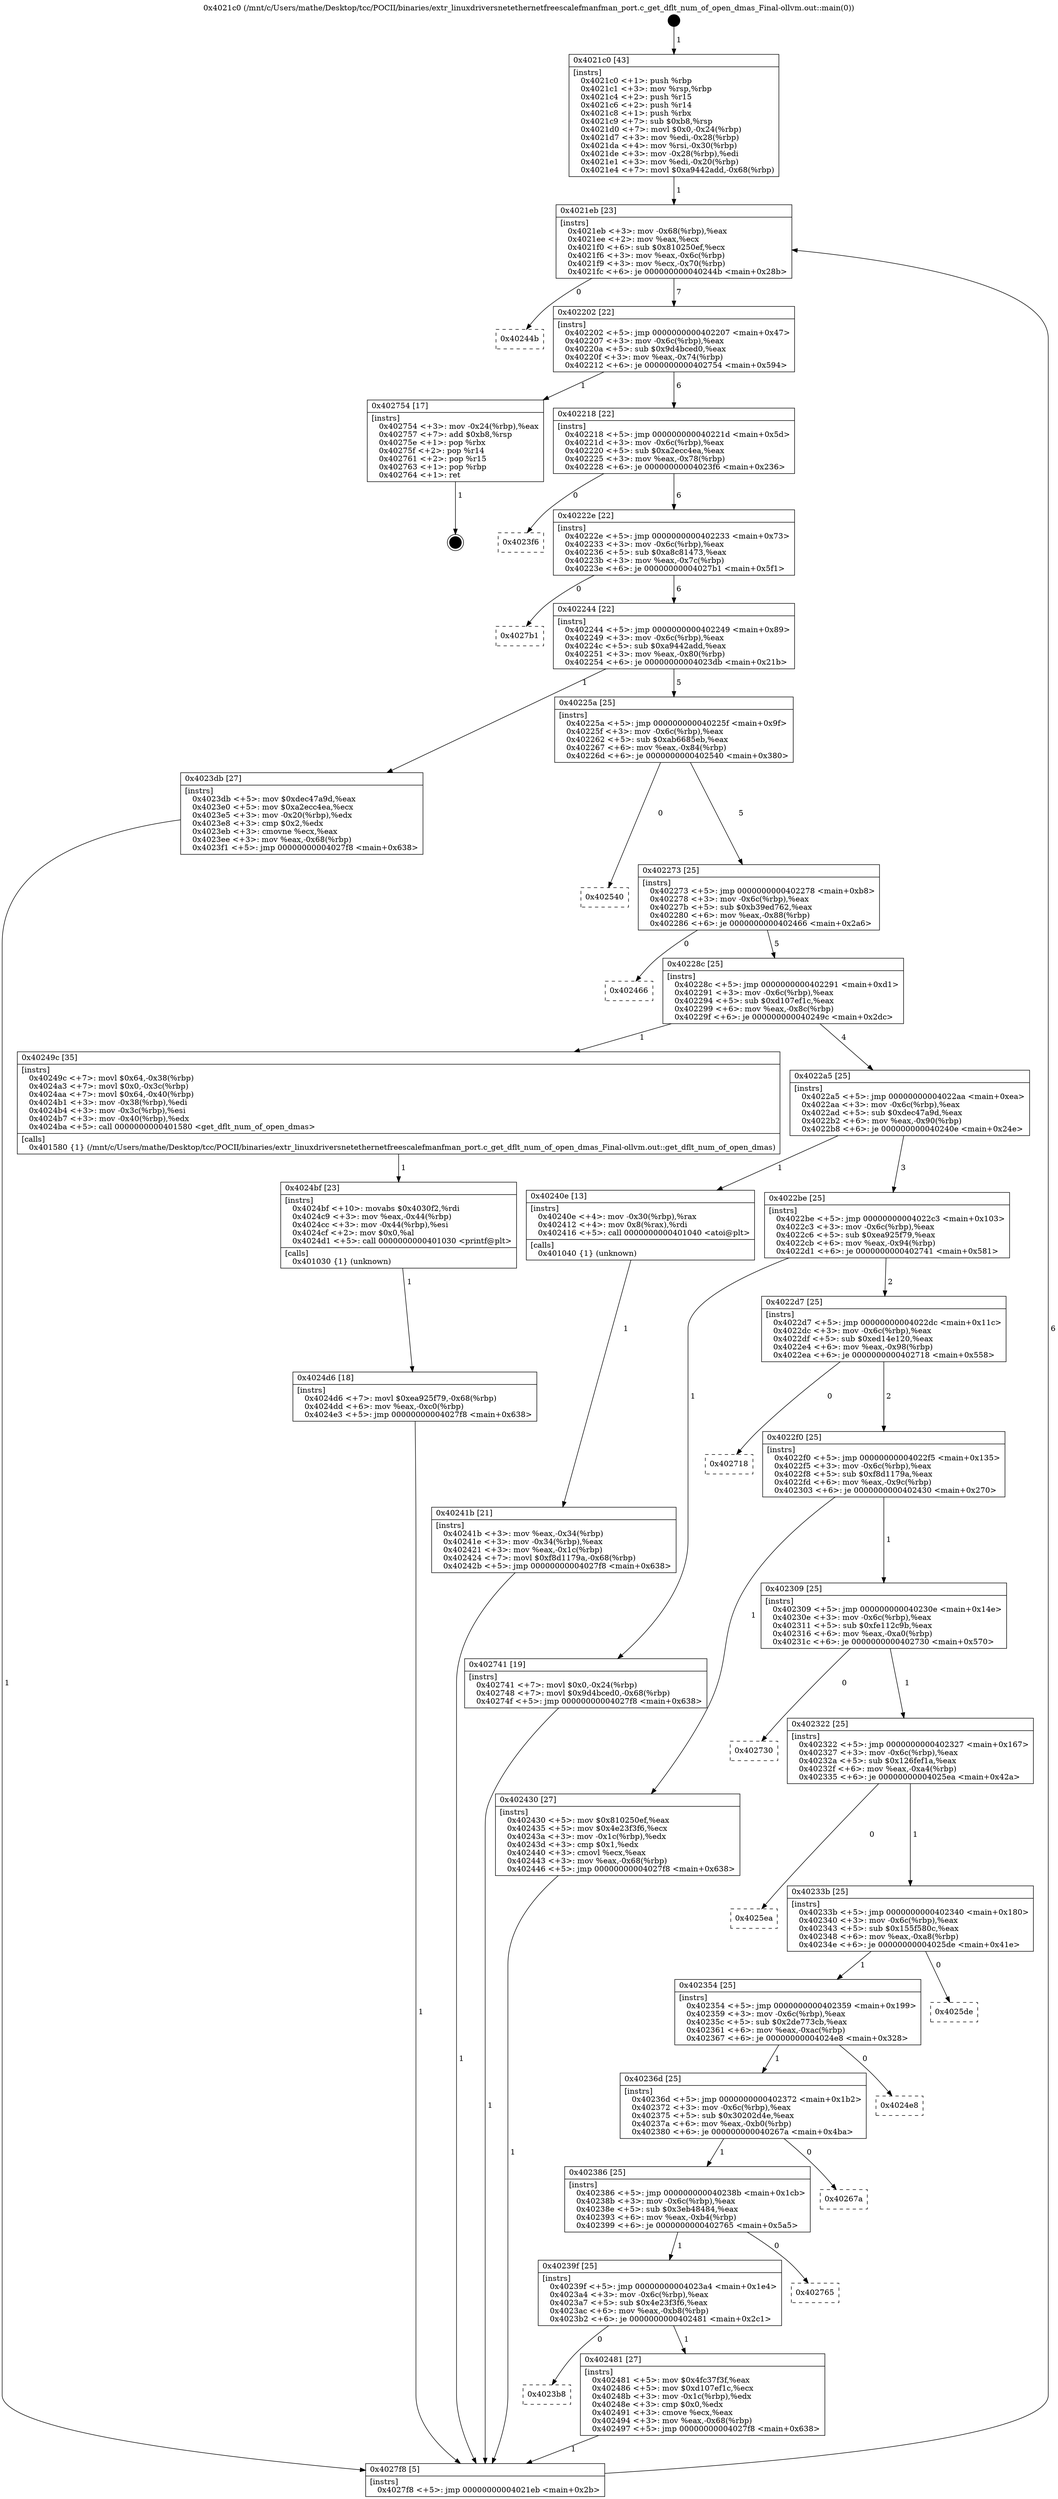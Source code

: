 digraph "0x4021c0" {
  label = "0x4021c0 (/mnt/c/Users/mathe/Desktop/tcc/POCII/binaries/extr_linuxdriversnetethernetfreescalefmanfman_port.c_get_dflt_num_of_open_dmas_Final-ollvm.out::main(0))"
  labelloc = "t"
  node[shape=record]

  Entry [label="",width=0.3,height=0.3,shape=circle,fillcolor=black,style=filled]
  "0x4021eb" [label="{
     0x4021eb [23]\l
     | [instrs]\l
     &nbsp;&nbsp;0x4021eb \<+3\>: mov -0x68(%rbp),%eax\l
     &nbsp;&nbsp;0x4021ee \<+2\>: mov %eax,%ecx\l
     &nbsp;&nbsp;0x4021f0 \<+6\>: sub $0x810250ef,%ecx\l
     &nbsp;&nbsp;0x4021f6 \<+3\>: mov %eax,-0x6c(%rbp)\l
     &nbsp;&nbsp;0x4021f9 \<+3\>: mov %ecx,-0x70(%rbp)\l
     &nbsp;&nbsp;0x4021fc \<+6\>: je 000000000040244b \<main+0x28b\>\l
  }"]
  "0x40244b" [label="{
     0x40244b\l
  }", style=dashed]
  "0x402202" [label="{
     0x402202 [22]\l
     | [instrs]\l
     &nbsp;&nbsp;0x402202 \<+5\>: jmp 0000000000402207 \<main+0x47\>\l
     &nbsp;&nbsp;0x402207 \<+3\>: mov -0x6c(%rbp),%eax\l
     &nbsp;&nbsp;0x40220a \<+5\>: sub $0x9d4bced0,%eax\l
     &nbsp;&nbsp;0x40220f \<+3\>: mov %eax,-0x74(%rbp)\l
     &nbsp;&nbsp;0x402212 \<+6\>: je 0000000000402754 \<main+0x594\>\l
  }"]
  Exit [label="",width=0.3,height=0.3,shape=circle,fillcolor=black,style=filled,peripheries=2]
  "0x402754" [label="{
     0x402754 [17]\l
     | [instrs]\l
     &nbsp;&nbsp;0x402754 \<+3\>: mov -0x24(%rbp),%eax\l
     &nbsp;&nbsp;0x402757 \<+7\>: add $0xb8,%rsp\l
     &nbsp;&nbsp;0x40275e \<+1\>: pop %rbx\l
     &nbsp;&nbsp;0x40275f \<+2\>: pop %r14\l
     &nbsp;&nbsp;0x402761 \<+2\>: pop %r15\l
     &nbsp;&nbsp;0x402763 \<+1\>: pop %rbp\l
     &nbsp;&nbsp;0x402764 \<+1\>: ret\l
  }"]
  "0x402218" [label="{
     0x402218 [22]\l
     | [instrs]\l
     &nbsp;&nbsp;0x402218 \<+5\>: jmp 000000000040221d \<main+0x5d\>\l
     &nbsp;&nbsp;0x40221d \<+3\>: mov -0x6c(%rbp),%eax\l
     &nbsp;&nbsp;0x402220 \<+5\>: sub $0xa2ecc4ea,%eax\l
     &nbsp;&nbsp;0x402225 \<+3\>: mov %eax,-0x78(%rbp)\l
     &nbsp;&nbsp;0x402228 \<+6\>: je 00000000004023f6 \<main+0x236\>\l
  }"]
  "0x4024d6" [label="{
     0x4024d6 [18]\l
     | [instrs]\l
     &nbsp;&nbsp;0x4024d6 \<+7\>: movl $0xea925f79,-0x68(%rbp)\l
     &nbsp;&nbsp;0x4024dd \<+6\>: mov %eax,-0xc0(%rbp)\l
     &nbsp;&nbsp;0x4024e3 \<+5\>: jmp 00000000004027f8 \<main+0x638\>\l
  }"]
  "0x4023f6" [label="{
     0x4023f6\l
  }", style=dashed]
  "0x40222e" [label="{
     0x40222e [22]\l
     | [instrs]\l
     &nbsp;&nbsp;0x40222e \<+5\>: jmp 0000000000402233 \<main+0x73\>\l
     &nbsp;&nbsp;0x402233 \<+3\>: mov -0x6c(%rbp),%eax\l
     &nbsp;&nbsp;0x402236 \<+5\>: sub $0xa8c81473,%eax\l
     &nbsp;&nbsp;0x40223b \<+3\>: mov %eax,-0x7c(%rbp)\l
     &nbsp;&nbsp;0x40223e \<+6\>: je 00000000004027b1 \<main+0x5f1\>\l
  }"]
  "0x4024bf" [label="{
     0x4024bf [23]\l
     | [instrs]\l
     &nbsp;&nbsp;0x4024bf \<+10\>: movabs $0x4030f2,%rdi\l
     &nbsp;&nbsp;0x4024c9 \<+3\>: mov %eax,-0x44(%rbp)\l
     &nbsp;&nbsp;0x4024cc \<+3\>: mov -0x44(%rbp),%esi\l
     &nbsp;&nbsp;0x4024cf \<+2\>: mov $0x0,%al\l
     &nbsp;&nbsp;0x4024d1 \<+5\>: call 0000000000401030 \<printf@plt\>\l
     | [calls]\l
     &nbsp;&nbsp;0x401030 \{1\} (unknown)\l
  }"]
  "0x4027b1" [label="{
     0x4027b1\l
  }", style=dashed]
  "0x402244" [label="{
     0x402244 [22]\l
     | [instrs]\l
     &nbsp;&nbsp;0x402244 \<+5\>: jmp 0000000000402249 \<main+0x89\>\l
     &nbsp;&nbsp;0x402249 \<+3\>: mov -0x6c(%rbp),%eax\l
     &nbsp;&nbsp;0x40224c \<+5\>: sub $0xa9442add,%eax\l
     &nbsp;&nbsp;0x402251 \<+3\>: mov %eax,-0x80(%rbp)\l
     &nbsp;&nbsp;0x402254 \<+6\>: je 00000000004023db \<main+0x21b\>\l
  }"]
  "0x4023b8" [label="{
     0x4023b8\l
  }", style=dashed]
  "0x4023db" [label="{
     0x4023db [27]\l
     | [instrs]\l
     &nbsp;&nbsp;0x4023db \<+5\>: mov $0xdec47a9d,%eax\l
     &nbsp;&nbsp;0x4023e0 \<+5\>: mov $0xa2ecc4ea,%ecx\l
     &nbsp;&nbsp;0x4023e5 \<+3\>: mov -0x20(%rbp),%edx\l
     &nbsp;&nbsp;0x4023e8 \<+3\>: cmp $0x2,%edx\l
     &nbsp;&nbsp;0x4023eb \<+3\>: cmovne %ecx,%eax\l
     &nbsp;&nbsp;0x4023ee \<+3\>: mov %eax,-0x68(%rbp)\l
     &nbsp;&nbsp;0x4023f1 \<+5\>: jmp 00000000004027f8 \<main+0x638\>\l
  }"]
  "0x40225a" [label="{
     0x40225a [25]\l
     | [instrs]\l
     &nbsp;&nbsp;0x40225a \<+5\>: jmp 000000000040225f \<main+0x9f\>\l
     &nbsp;&nbsp;0x40225f \<+3\>: mov -0x6c(%rbp),%eax\l
     &nbsp;&nbsp;0x402262 \<+5\>: sub $0xab6685eb,%eax\l
     &nbsp;&nbsp;0x402267 \<+6\>: mov %eax,-0x84(%rbp)\l
     &nbsp;&nbsp;0x40226d \<+6\>: je 0000000000402540 \<main+0x380\>\l
  }"]
  "0x4027f8" [label="{
     0x4027f8 [5]\l
     | [instrs]\l
     &nbsp;&nbsp;0x4027f8 \<+5\>: jmp 00000000004021eb \<main+0x2b\>\l
  }"]
  "0x4021c0" [label="{
     0x4021c0 [43]\l
     | [instrs]\l
     &nbsp;&nbsp;0x4021c0 \<+1\>: push %rbp\l
     &nbsp;&nbsp;0x4021c1 \<+3\>: mov %rsp,%rbp\l
     &nbsp;&nbsp;0x4021c4 \<+2\>: push %r15\l
     &nbsp;&nbsp;0x4021c6 \<+2\>: push %r14\l
     &nbsp;&nbsp;0x4021c8 \<+1\>: push %rbx\l
     &nbsp;&nbsp;0x4021c9 \<+7\>: sub $0xb8,%rsp\l
     &nbsp;&nbsp;0x4021d0 \<+7\>: movl $0x0,-0x24(%rbp)\l
     &nbsp;&nbsp;0x4021d7 \<+3\>: mov %edi,-0x28(%rbp)\l
     &nbsp;&nbsp;0x4021da \<+4\>: mov %rsi,-0x30(%rbp)\l
     &nbsp;&nbsp;0x4021de \<+3\>: mov -0x28(%rbp),%edi\l
     &nbsp;&nbsp;0x4021e1 \<+3\>: mov %edi,-0x20(%rbp)\l
     &nbsp;&nbsp;0x4021e4 \<+7\>: movl $0xa9442add,-0x68(%rbp)\l
  }"]
  "0x402481" [label="{
     0x402481 [27]\l
     | [instrs]\l
     &nbsp;&nbsp;0x402481 \<+5\>: mov $0x4fc37f3f,%eax\l
     &nbsp;&nbsp;0x402486 \<+5\>: mov $0xd107ef1c,%ecx\l
     &nbsp;&nbsp;0x40248b \<+3\>: mov -0x1c(%rbp),%edx\l
     &nbsp;&nbsp;0x40248e \<+3\>: cmp $0x0,%edx\l
     &nbsp;&nbsp;0x402491 \<+3\>: cmove %ecx,%eax\l
     &nbsp;&nbsp;0x402494 \<+3\>: mov %eax,-0x68(%rbp)\l
     &nbsp;&nbsp;0x402497 \<+5\>: jmp 00000000004027f8 \<main+0x638\>\l
  }"]
  "0x402540" [label="{
     0x402540\l
  }", style=dashed]
  "0x402273" [label="{
     0x402273 [25]\l
     | [instrs]\l
     &nbsp;&nbsp;0x402273 \<+5\>: jmp 0000000000402278 \<main+0xb8\>\l
     &nbsp;&nbsp;0x402278 \<+3\>: mov -0x6c(%rbp),%eax\l
     &nbsp;&nbsp;0x40227b \<+5\>: sub $0xb39ed762,%eax\l
     &nbsp;&nbsp;0x402280 \<+6\>: mov %eax,-0x88(%rbp)\l
     &nbsp;&nbsp;0x402286 \<+6\>: je 0000000000402466 \<main+0x2a6\>\l
  }"]
  "0x40239f" [label="{
     0x40239f [25]\l
     | [instrs]\l
     &nbsp;&nbsp;0x40239f \<+5\>: jmp 00000000004023a4 \<main+0x1e4\>\l
     &nbsp;&nbsp;0x4023a4 \<+3\>: mov -0x6c(%rbp),%eax\l
     &nbsp;&nbsp;0x4023a7 \<+5\>: sub $0x4e23f3f6,%eax\l
     &nbsp;&nbsp;0x4023ac \<+6\>: mov %eax,-0xb8(%rbp)\l
     &nbsp;&nbsp;0x4023b2 \<+6\>: je 0000000000402481 \<main+0x2c1\>\l
  }"]
  "0x402466" [label="{
     0x402466\l
  }", style=dashed]
  "0x40228c" [label="{
     0x40228c [25]\l
     | [instrs]\l
     &nbsp;&nbsp;0x40228c \<+5\>: jmp 0000000000402291 \<main+0xd1\>\l
     &nbsp;&nbsp;0x402291 \<+3\>: mov -0x6c(%rbp),%eax\l
     &nbsp;&nbsp;0x402294 \<+5\>: sub $0xd107ef1c,%eax\l
     &nbsp;&nbsp;0x402299 \<+6\>: mov %eax,-0x8c(%rbp)\l
     &nbsp;&nbsp;0x40229f \<+6\>: je 000000000040249c \<main+0x2dc\>\l
  }"]
  "0x402765" [label="{
     0x402765\l
  }", style=dashed]
  "0x40249c" [label="{
     0x40249c [35]\l
     | [instrs]\l
     &nbsp;&nbsp;0x40249c \<+7\>: movl $0x64,-0x38(%rbp)\l
     &nbsp;&nbsp;0x4024a3 \<+7\>: movl $0x0,-0x3c(%rbp)\l
     &nbsp;&nbsp;0x4024aa \<+7\>: movl $0x64,-0x40(%rbp)\l
     &nbsp;&nbsp;0x4024b1 \<+3\>: mov -0x38(%rbp),%edi\l
     &nbsp;&nbsp;0x4024b4 \<+3\>: mov -0x3c(%rbp),%esi\l
     &nbsp;&nbsp;0x4024b7 \<+3\>: mov -0x40(%rbp),%edx\l
     &nbsp;&nbsp;0x4024ba \<+5\>: call 0000000000401580 \<get_dflt_num_of_open_dmas\>\l
     | [calls]\l
     &nbsp;&nbsp;0x401580 \{1\} (/mnt/c/Users/mathe/Desktop/tcc/POCII/binaries/extr_linuxdriversnetethernetfreescalefmanfman_port.c_get_dflt_num_of_open_dmas_Final-ollvm.out::get_dflt_num_of_open_dmas)\l
  }"]
  "0x4022a5" [label="{
     0x4022a5 [25]\l
     | [instrs]\l
     &nbsp;&nbsp;0x4022a5 \<+5\>: jmp 00000000004022aa \<main+0xea\>\l
     &nbsp;&nbsp;0x4022aa \<+3\>: mov -0x6c(%rbp),%eax\l
     &nbsp;&nbsp;0x4022ad \<+5\>: sub $0xdec47a9d,%eax\l
     &nbsp;&nbsp;0x4022b2 \<+6\>: mov %eax,-0x90(%rbp)\l
     &nbsp;&nbsp;0x4022b8 \<+6\>: je 000000000040240e \<main+0x24e\>\l
  }"]
  "0x402386" [label="{
     0x402386 [25]\l
     | [instrs]\l
     &nbsp;&nbsp;0x402386 \<+5\>: jmp 000000000040238b \<main+0x1cb\>\l
     &nbsp;&nbsp;0x40238b \<+3\>: mov -0x6c(%rbp),%eax\l
     &nbsp;&nbsp;0x40238e \<+5\>: sub $0x3eb48484,%eax\l
     &nbsp;&nbsp;0x402393 \<+6\>: mov %eax,-0xb4(%rbp)\l
     &nbsp;&nbsp;0x402399 \<+6\>: je 0000000000402765 \<main+0x5a5\>\l
  }"]
  "0x40240e" [label="{
     0x40240e [13]\l
     | [instrs]\l
     &nbsp;&nbsp;0x40240e \<+4\>: mov -0x30(%rbp),%rax\l
     &nbsp;&nbsp;0x402412 \<+4\>: mov 0x8(%rax),%rdi\l
     &nbsp;&nbsp;0x402416 \<+5\>: call 0000000000401040 \<atoi@plt\>\l
     | [calls]\l
     &nbsp;&nbsp;0x401040 \{1\} (unknown)\l
  }"]
  "0x4022be" [label="{
     0x4022be [25]\l
     | [instrs]\l
     &nbsp;&nbsp;0x4022be \<+5\>: jmp 00000000004022c3 \<main+0x103\>\l
     &nbsp;&nbsp;0x4022c3 \<+3\>: mov -0x6c(%rbp),%eax\l
     &nbsp;&nbsp;0x4022c6 \<+5\>: sub $0xea925f79,%eax\l
     &nbsp;&nbsp;0x4022cb \<+6\>: mov %eax,-0x94(%rbp)\l
     &nbsp;&nbsp;0x4022d1 \<+6\>: je 0000000000402741 \<main+0x581\>\l
  }"]
  "0x40241b" [label="{
     0x40241b [21]\l
     | [instrs]\l
     &nbsp;&nbsp;0x40241b \<+3\>: mov %eax,-0x34(%rbp)\l
     &nbsp;&nbsp;0x40241e \<+3\>: mov -0x34(%rbp),%eax\l
     &nbsp;&nbsp;0x402421 \<+3\>: mov %eax,-0x1c(%rbp)\l
     &nbsp;&nbsp;0x402424 \<+7\>: movl $0xf8d1179a,-0x68(%rbp)\l
     &nbsp;&nbsp;0x40242b \<+5\>: jmp 00000000004027f8 \<main+0x638\>\l
  }"]
  "0x40267a" [label="{
     0x40267a\l
  }", style=dashed]
  "0x402741" [label="{
     0x402741 [19]\l
     | [instrs]\l
     &nbsp;&nbsp;0x402741 \<+7\>: movl $0x0,-0x24(%rbp)\l
     &nbsp;&nbsp;0x402748 \<+7\>: movl $0x9d4bced0,-0x68(%rbp)\l
     &nbsp;&nbsp;0x40274f \<+5\>: jmp 00000000004027f8 \<main+0x638\>\l
  }"]
  "0x4022d7" [label="{
     0x4022d7 [25]\l
     | [instrs]\l
     &nbsp;&nbsp;0x4022d7 \<+5\>: jmp 00000000004022dc \<main+0x11c\>\l
     &nbsp;&nbsp;0x4022dc \<+3\>: mov -0x6c(%rbp),%eax\l
     &nbsp;&nbsp;0x4022df \<+5\>: sub $0xed14e120,%eax\l
     &nbsp;&nbsp;0x4022e4 \<+6\>: mov %eax,-0x98(%rbp)\l
     &nbsp;&nbsp;0x4022ea \<+6\>: je 0000000000402718 \<main+0x558\>\l
  }"]
  "0x40236d" [label="{
     0x40236d [25]\l
     | [instrs]\l
     &nbsp;&nbsp;0x40236d \<+5\>: jmp 0000000000402372 \<main+0x1b2\>\l
     &nbsp;&nbsp;0x402372 \<+3\>: mov -0x6c(%rbp),%eax\l
     &nbsp;&nbsp;0x402375 \<+5\>: sub $0x30202d4e,%eax\l
     &nbsp;&nbsp;0x40237a \<+6\>: mov %eax,-0xb0(%rbp)\l
     &nbsp;&nbsp;0x402380 \<+6\>: je 000000000040267a \<main+0x4ba\>\l
  }"]
  "0x402718" [label="{
     0x402718\l
  }", style=dashed]
  "0x4022f0" [label="{
     0x4022f0 [25]\l
     | [instrs]\l
     &nbsp;&nbsp;0x4022f0 \<+5\>: jmp 00000000004022f5 \<main+0x135\>\l
     &nbsp;&nbsp;0x4022f5 \<+3\>: mov -0x6c(%rbp),%eax\l
     &nbsp;&nbsp;0x4022f8 \<+5\>: sub $0xf8d1179a,%eax\l
     &nbsp;&nbsp;0x4022fd \<+6\>: mov %eax,-0x9c(%rbp)\l
     &nbsp;&nbsp;0x402303 \<+6\>: je 0000000000402430 \<main+0x270\>\l
  }"]
  "0x4024e8" [label="{
     0x4024e8\l
  }", style=dashed]
  "0x402430" [label="{
     0x402430 [27]\l
     | [instrs]\l
     &nbsp;&nbsp;0x402430 \<+5\>: mov $0x810250ef,%eax\l
     &nbsp;&nbsp;0x402435 \<+5\>: mov $0x4e23f3f6,%ecx\l
     &nbsp;&nbsp;0x40243a \<+3\>: mov -0x1c(%rbp),%edx\l
     &nbsp;&nbsp;0x40243d \<+3\>: cmp $0x1,%edx\l
     &nbsp;&nbsp;0x402440 \<+3\>: cmovl %ecx,%eax\l
     &nbsp;&nbsp;0x402443 \<+3\>: mov %eax,-0x68(%rbp)\l
     &nbsp;&nbsp;0x402446 \<+5\>: jmp 00000000004027f8 \<main+0x638\>\l
  }"]
  "0x402309" [label="{
     0x402309 [25]\l
     | [instrs]\l
     &nbsp;&nbsp;0x402309 \<+5\>: jmp 000000000040230e \<main+0x14e\>\l
     &nbsp;&nbsp;0x40230e \<+3\>: mov -0x6c(%rbp),%eax\l
     &nbsp;&nbsp;0x402311 \<+5\>: sub $0xfe112c9b,%eax\l
     &nbsp;&nbsp;0x402316 \<+6\>: mov %eax,-0xa0(%rbp)\l
     &nbsp;&nbsp;0x40231c \<+6\>: je 0000000000402730 \<main+0x570\>\l
  }"]
  "0x402354" [label="{
     0x402354 [25]\l
     | [instrs]\l
     &nbsp;&nbsp;0x402354 \<+5\>: jmp 0000000000402359 \<main+0x199\>\l
     &nbsp;&nbsp;0x402359 \<+3\>: mov -0x6c(%rbp),%eax\l
     &nbsp;&nbsp;0x40235c \<+5\>: sub $0x2de773cb,%eax\l
     &nbsp;&nbsp;0x402361 \<+6\>: mov %eax,-0xac(%rbp)\l
     &nbsp;&nbsp;0x402367 \<+6\>: je 00000000004024e8 \<main+0x328\>\l
  }"]
  "0x402730" [label="{
     0x402730\l
  }", style=dashed]
  "0x402322" [label="{
     0x402322 [25]\l
     | [instrs]\l
     &nbsp;&nbsp;0x402322 \<+5\>: jmp 0000000000402327 \<main+0x167\>\l
     &nbsp;&nbsp;0x402327 \<+3\>: mov -0x6c(%rbp),%eax\l
     &nbsp;&nbsp;0x40232a \<+5\>: sub $0x126fef1a,%eax\l
     &nbsp;&nbsp;0x40232f \<+6\>: mov %eax,-0xa4(%rbp)\l
     &nbsp;&nbsp;0x402335 \<+6\>: je 00000000004025ea \<main+0x42a\>\l
  }"]
  "0x4025de" [label="{
     0x4025de\l
  }", style=dashed]
  "0x4025ea" [label="{
     0x4025ea\l
  }", style=dashed]
  "0x40233b" [label="{
     0x40233b [25]\l
     | [instrs]\l
     &nbsp;&nbsp;0x40233b \<+5\>: jmp 0000000000402340 \<main+0x180\>\l
     &nbsp;&nbsp;0x402340 \<+3\>: mov -0x6c(%rbp),%eax\l
     &nbsp;&nbsp;0x402343 \<+5\>: sub $0x155f580c,%eax\l
     &nbsp;&nbsp;0x402348 \<+6\>: mov %eax,-0xa8(%rbp)\l
     &nbsp;&nbsp;0x40234e \<+6\>: je 00000000004025de \<main+0x41e\>\l
  }"]
  Entry -> "0x4021c0" [label=" 1"]
  "0x4021eb" -> "0x40244b" [label=" 0"]
  "0x4021eb" -> "0x402202" [label=" 7"]
  "0x402754" -> Exit [label=" 1"]
  "0x402202" -> "0x402754" [label=" 1"]
  "0x402202" -> "0x402218" [label=" 6"]
  "0x402741" -> "0x4027f8" [label=" 1"]
  "0x402218" -> "0x4023f6" [label=" 0"]
  "0x402218" -> "0x40222e" [label=" 6"]
  "0x4024d6" -> "0x4027f8" [label=" 1"]
  "0x40222e" -> "0x4027b1" [label=" 0"]
  "0x40222e" -> "0x402244" [label=" 6"]
  "0x4024bf" -> "0x4024d6" [label=" 1"]
  "0x402244" -> "0x4023db" [label=" 1"]
  "0x402244" -> "0x40225a" [label=" 5"]
  "0x4023db" -> "0x4027f8" [label=" 1"]
  "0x4021c0" -> "0x4021eb" [label=" 1"]
  "0x4027f8" -> "0x4021eb" [label=" 6"]
  "0x40249c" -> "0x4024bf" [label=" 1"]
  "0x40225a" -> "0x402540" [label=" 0"]
  "0x40225a" -> "0x402273" [label=" 5"]
  "0x402481" -> "0x4027f8" [label=" 1"]
  "0x402273" -> "0x402466" [label=" 0"]
  "0x402273" -> "0x40228c" [label=" 5"]
  "0x40239f" -> "0x402481" [label=" 1"]
  "0x40228c" -> "0x40249c" [label=" 1"]
  "0x40228c" -> "0x4022a5" [label=" 4"]
  "0x40239f" -> "0x4023b8" [label=" 0"]
  "0x4022a5" -> "0x40240e" [label=" 1"]
  "0x4022a5" -> "0x4022be" [label=" 3"]
  "0x40240e" -> "0x40241b" [label=" 1"]
  "0x40241b" -> "0x4027f8" [label=" 1"]
  "0x402386" -> "0x402765" [label=" 0"]
  "0x4022be" -> "0x402741" [label=" 1"]
  "0x4022be" -> "0x4022d7" [label=" 2"]
  "0x402386" -> "0x40239f" [label=" 1"]
  "0x4022d7" -> "0x402718" [label=" 0"]
  "0x4022d7" -> "0x4022f0" [label=" 2"]
  "0x40236d" -> "0x40267a" [label=" 0"]
  "0x4022f0" -> "0x402430" [label=" 1"]
  "0x4022f0" -> "0x402309" [label=" 1"]
  "0x402430" -> "0x4027f8" [label=" 1"]
  "0x40236d" -> "0x402386" [label=" 1"]
  "0x402309" -> "0x402730" [label=" 0"]
  "0x402309" -> "0x402322" [label=" 1"]
  "0x402354" -> "0x4024e8" [label=" 0"]
  "0x402322" -> "0x4025ea" [label=" 0"]
  "0x402322" -> "0x40233b" [label=" 1"]
  "0x402354" -> "0x40236d" [label=" 1"]
  "0x40233b" -> "0x4025de" [label=" 0"]
  "0x40233b" -> "0x402354" [label=" 1"]
}

